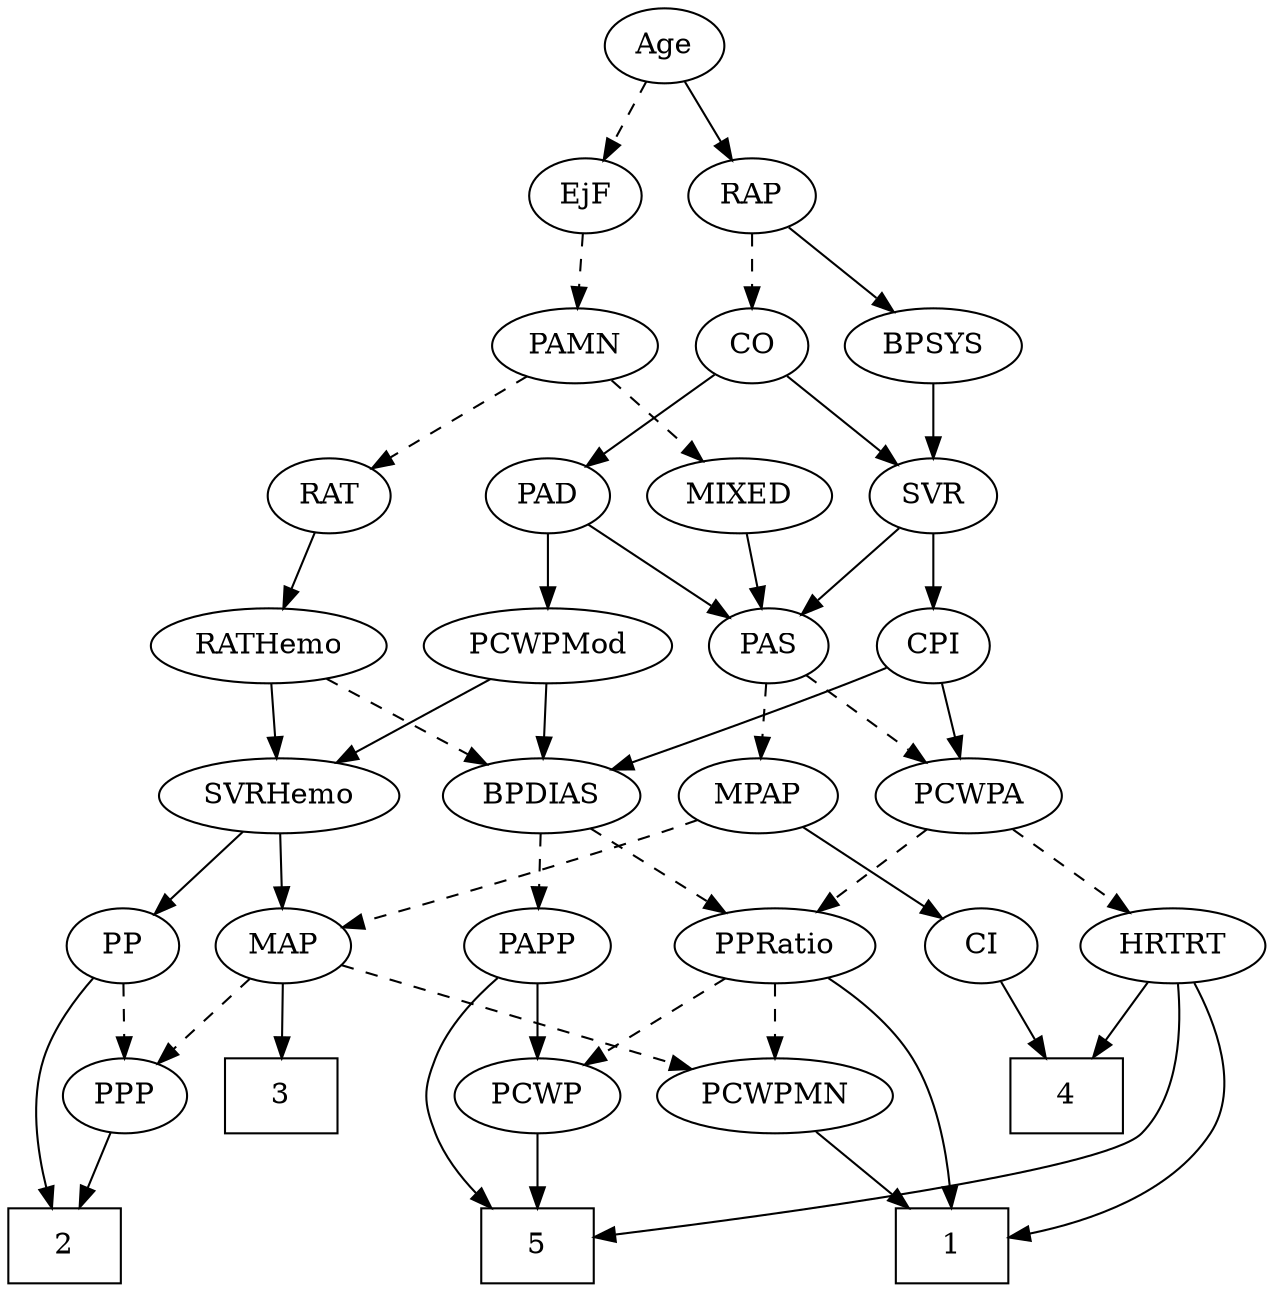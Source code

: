 strict digraph {
	graph [bb="0,0,569.65,612"];
	node [label="\N"];
	1	[height=0.5,
		pos="425,18",
		shape=box,
		width=0.75];
	2	[height=0.5,
		pos="27,18",
		shape=box,
		width=0.75];
	3	[height=0.5,
		pos="126,90",
		shape=box,
		width=0.75];
	4	[height=0.5,
		pos="480,90",
		shape=box,
		width=0.75];
	5	[height=0.5,
		pos="244,18",
		shape=box,
		width=0.75];
	Age	[height=0.5,
		pos="295,594",
		width=0.75];
	EjF	[height=0.5,
		pos="259,522",
		width=0.75];
	Age -> EjF	[pos="e,267.3,539.15 286.65,576.76 282.29,568.28 276.85,557.71 271.96,548.2",
		style=dashed];
	RAP	[height=0.5,
		pos="336,522",
		width=0.77632];
	Age -> RAP	[pos="e,326.54,539.15 304.51,576.76 309.53,568.19 315.8,557.49 321.42,547.9",
		style=solid];
	PAMN	[height=0.5,
		pos="255,450",
		width=1.011];
	EjF -> PAMN	[pos="e,255.98,468.1 258.01,503.7 257.57,495.98 257.04,486.71 256.55,478.11",
		style=dashed];
	BPSYS	[height=0.5,
		pos="419,450",
		width=1.0471];
	RAP -> BPSYS	[pos="e,401.2,466.01 352.4,507.17 364.06,497.34 379.95,483.93 393.29,472.69",
		style=solid];
	CO	[height=0.5,
		pos="336,450",
		width=0.75];
	RAP -> CO	[pos="e,336,468.1 336,503.7 336,495.98 336,486.71 336,478.11",
		style=dashed];
	MIXED	[height=0.5,
		pos="333,378",
		width=1.1193];
	PAS	[height=0.5,
		pos="343,306",
		width=0.75];
	MIXED -> PAS	[pos="e,340.56,324.1 335.47,359.7 336.57,351.98 337.9,342.71 339.13,334.11",
		style=solid];
	MPAP	[height=0.5,
		pos="340,234",
		width=0.97491];
	MAP	[height=0.5,
		pos="129,162",
		width=0.84854];
	MPAP -> MAP	[pos="e,155.78,170.94 313.1,222.31 307.48,220.16 301.56,217.96 296,216 251.53,200.37 199.7,184.24 165.72,173.95",
		style=dashed];
	CI	[height=0.5,
		pos="441,162",
		width=0.75];
	MPAP -> CI	[pos="e,422.78,175.62 359.95,219.17 375.52,208.38 397.29,193.29 414.35,181.47",
		style=solid];
	SVR	[height=0.5,
		pos="419,378",
		width=0.77632];
	BPSYS -> SVR	[pos="e,419,396.1 419,431.7 419,423.98 419,414.71 419,406.11",
		style=solid];
	PAD	[height=0.5,
		pos="246,378",
		width=0.79437];
	PAD -> PAS	[pos="e,325.16,319.87 264.24,363.83 279.11,353.11 300.28,337.83 316.93,325.82",
		style=solid];
	PCWPMod	[height=0.5,
		pos="246,306",
		width=1.4443];
	PAD -> PCWPMod	[pos="e,246,324.1 246,359.7 246,351.98 246,342.71 246,334.11",
		style=solid];
	CO -> PAD	[pos="e,263.47,392.58 319.07,435.83 305.67,425.41 286.73,410.68 271.49,398.83",
		style=solid];
	CO -> SVR	[pos="e,402.64,392.8 352.4,435.17 364.45,425.01 381.02,411.03 394.62,399.56",
		style=solid];
	PAS -> MPAP	[pos="e,340.73,252.1 342.26,287.7 341.93,279.98 341.53,270.71 341.16,262.11",
		style=dashed];
	PCWPA	[height=0.5,
		pos="435,234",
		width=1.1555];
	PAS -> PCWPA	[pos="e,415.22,250.05 360.3,291.83 373.48,281.81 391.88,267.81 407.13,256.21",
		style=dashed];
	PAMN -> MIXED	[pos="e,315.84,394.4 271.92,433.81 282.58,424.25 296.52,411.74 308.39,401.08",
		style=dashed];
	RAT	[height=0.5,
		pos="150,378",
		width=0.75827];
	PAMN -> RAT	[pos="e,168.59,391.39 234.26,435.17 217.97,424.31 195.15,409.1 177.37,397.25",
		style=dashed];
	RATHemo	[height=0.5,
		pos="127,306",
		width=1.3721];
	SVRHemo	[height=0.5,
		pos="129,234",
		width=1.3902];
	RATHemo -> SVRHemo	[pos="e,128.51,252.1 127.49,287.7 127.71,279.98 127.98,270.71 128.23,262.11",
		style=solid];
	BPDIAS	[height=0.5,
		pos="245,234",
		width=1.1735];
	RATHemo -> BPDIAS	[pos="e,221.1,249.18 151.74,290.33 169.36,279.87 193.21,265.72 212.39,254.35",
		style=dashed];
	CPI	[height=0.5,
		pos="419,306",
		width=0.75];
	CPI -> PCWPA	[pos="e,431.05,252.28 422.87,288.05 424.65,280.26 426.81,270.82 428.81,262.08",
		style=solid];
	CPI -> BPDIAS	[pos="e,275.16,246.68 396.62,295.37 390.89,292.94 384.72,290.35 379,288 347.36,275.02 311.3,260.79 284.56,250.34",
		style=solid];
	RAT -> RATHemo	[pos="e,132.68,324.28 144.43,360.05 141.84,352.18 138.7,342.62 135.8,333.79",
		style=solid];
	SVR -> PAS	[pos="e,358.36,321.14 403.62,362.83 392.8,352.87 378.14,339.37 365.95,328.14",
		style=solid];
	SVR -> CPI	[pos="e,419,324.1 419,359.7 419,351.98 419,342.71 419,334.11",
		style=solid];
	PCWPMod -> SVRHemo	[pos="e,153.78,249.82 221.19,290.15 204.12,279.95 181.26,266.27 162.57,255.09",
		style=solid];
	PCWPMod -> BPDIAS	[pos="e,245.24,252.1 245.75,287.7 245.64,279.98 245.51,270.71 245.39,262.11",
		style=solid];
	PPRatio	[height=0.5,
		pos="347,162",
		width=1.1013];
	PCWPA -> PPRatio	[pos="e,365.76,177.92 415.91,217.81 403.6,208.02 387.41,195.15 373.82,184.34",
		style=dashed];
	HRTRT	[height=0.5,
		pos="530,162",
		width=1.1013];
	PCWPA -> HRTRT	[pos="e,509.88,177.82 455.15,218.15 468.62,208.22 486.56,195.01 501.49,184.01",
		style=dashed];
	PCWPMN	[height=0.5,
		pos="347,90",
		width=1.3902];
	PCWPMN -> 1	[pos="e,406.01,36.044 364.7,73.116 374.61,64.222 387.17,52.953 398.25,43.003",
		style=solid];
	SVRHemo -> MAP	[pos="e,129,180.1 129,215.7 129,207.98 129,198.71 129,190.11",
		style=solid];
	PP	[height=0.5,
		pos="53,162",
		width=0.75];
	SVRHemo -> PP	[pos="e,68.22,177.02 111.37,216.76 100.76,206.99 87.126,194.43 75.708,183.91",
		style=solid];
	BPDIAS -> PPRatio	[pos="e,326.1,177.35 266.63,218.15 281.43,208 301.24,194.4 317.49,183.25",
		style=dashed];
	PAPP	[height=0.5,
		pos="244,162",
		width=0.88464];
	BPDIAS -> PAPP	[pos="e,244.24,180.1 244.75,215.7 244.64,207.98 244.51,198.71 244.39,190.11",
		style=dashed];
	MAP -> 3	[pos="e,126.73,108.1 128.26,143.7 127.93,135.98 127.53,126.71 127.16,118.11",
		style=solid];
	MAP -> PCWPMN	[pos="e,310.82,102.62 155.3,152.56 191.41,140.96 256.9,119.93 301.17,105.72",
		style=dashed];
	PPP	[height=0.5,
		pos="54,90",
		width=0.75];
	MAP -> PPP	[pos="e,69.008,105.01 113.46,146.5 102.76,136.51 88.378,123.09 76.438,111.94",
		style=dashed];
	PP -> 2	[pos="e,21.416,36.104 39.626,146 31.641,136.01 22.251,122.15 18,108 11.912,87.734 14.855,63.828 18.939,45.898",
		style=solid];
	PP -> PPP	[pos="e,53.756,108.1 53.247,143.7 53.357,135.98 53.49,126.71 53.613,118.11",
		style=dashed];
	PPP -> 2	[pos="e,33.729,36.447 47.601,72.411 44.565,64.539 40.858,54.929 37.431,46.042",
		style=solid];
	PPRatio -> 1	[pos="e,424.45,36.189 368.71,146.81 381.49,137.33 396.9,123.73 406,108 416.92,89.138 421.58,64.766 423.57,46.296",
		style=solid];
	PPRatio -> PCWPMN	[pos="e,347,108.1 347,143.7 347,135.98 347,126.71 347,118.11",
		style=dashed];
	PCWP	[height=0.5,
		pos="244,90",
		width=0.97491];
	PPRatio -> PCWP	[pos="e,264.26,104.77 325.66,146.5 310.3,136.06 289.43,121.87 272.63,110.45",
		style=dashed];
	PCWP -> 5	[pos="e,244,36.104 244,71.697 244,63.983 244,54.712 244,46.112",
		style=solid];
	CI -> 4	[pos="e,470.46,108.12 450.05,144.76 454.64,136.53 460.32,126.32 465.51,117.02",
		style=solid];
	PAPP -> 5	[pos="e,224.53,36.082 227.25,146.63 217.24,136.89 205.44,123.07 200,108 194.57,92.951 194.57,87.049 200,72 203.75,61.6 210.54,51.8 217.67,\
43.522",
		style=solid];
	PAPP -> PCWP	[pos="e,244,108.1 244,143.7 244,135.98 244,126.71 244,118.11",
		style=solid];
	HRTRT -> 1	[pos="e,452.26,22.02 540.38,144.53 550.87,125.56 563.62,94.152 549,72 529.85,42.986 491.19,29.799 462.11,23.84",
		style=solid];
	HRTRT -> 4	[pos="e,492.23,108.12 518.4,144.76 512.4,136.35 504.92,125.89 498.17,116.44",
		style=solid];
	HRTRT -> 5	[pos="e,271,22.486 532.61,143.74 534.57,123.72 534.35,91.029 516,72 499.8,55.2 351.89,33.418 281.24,23.859",
		style=solid];
}
